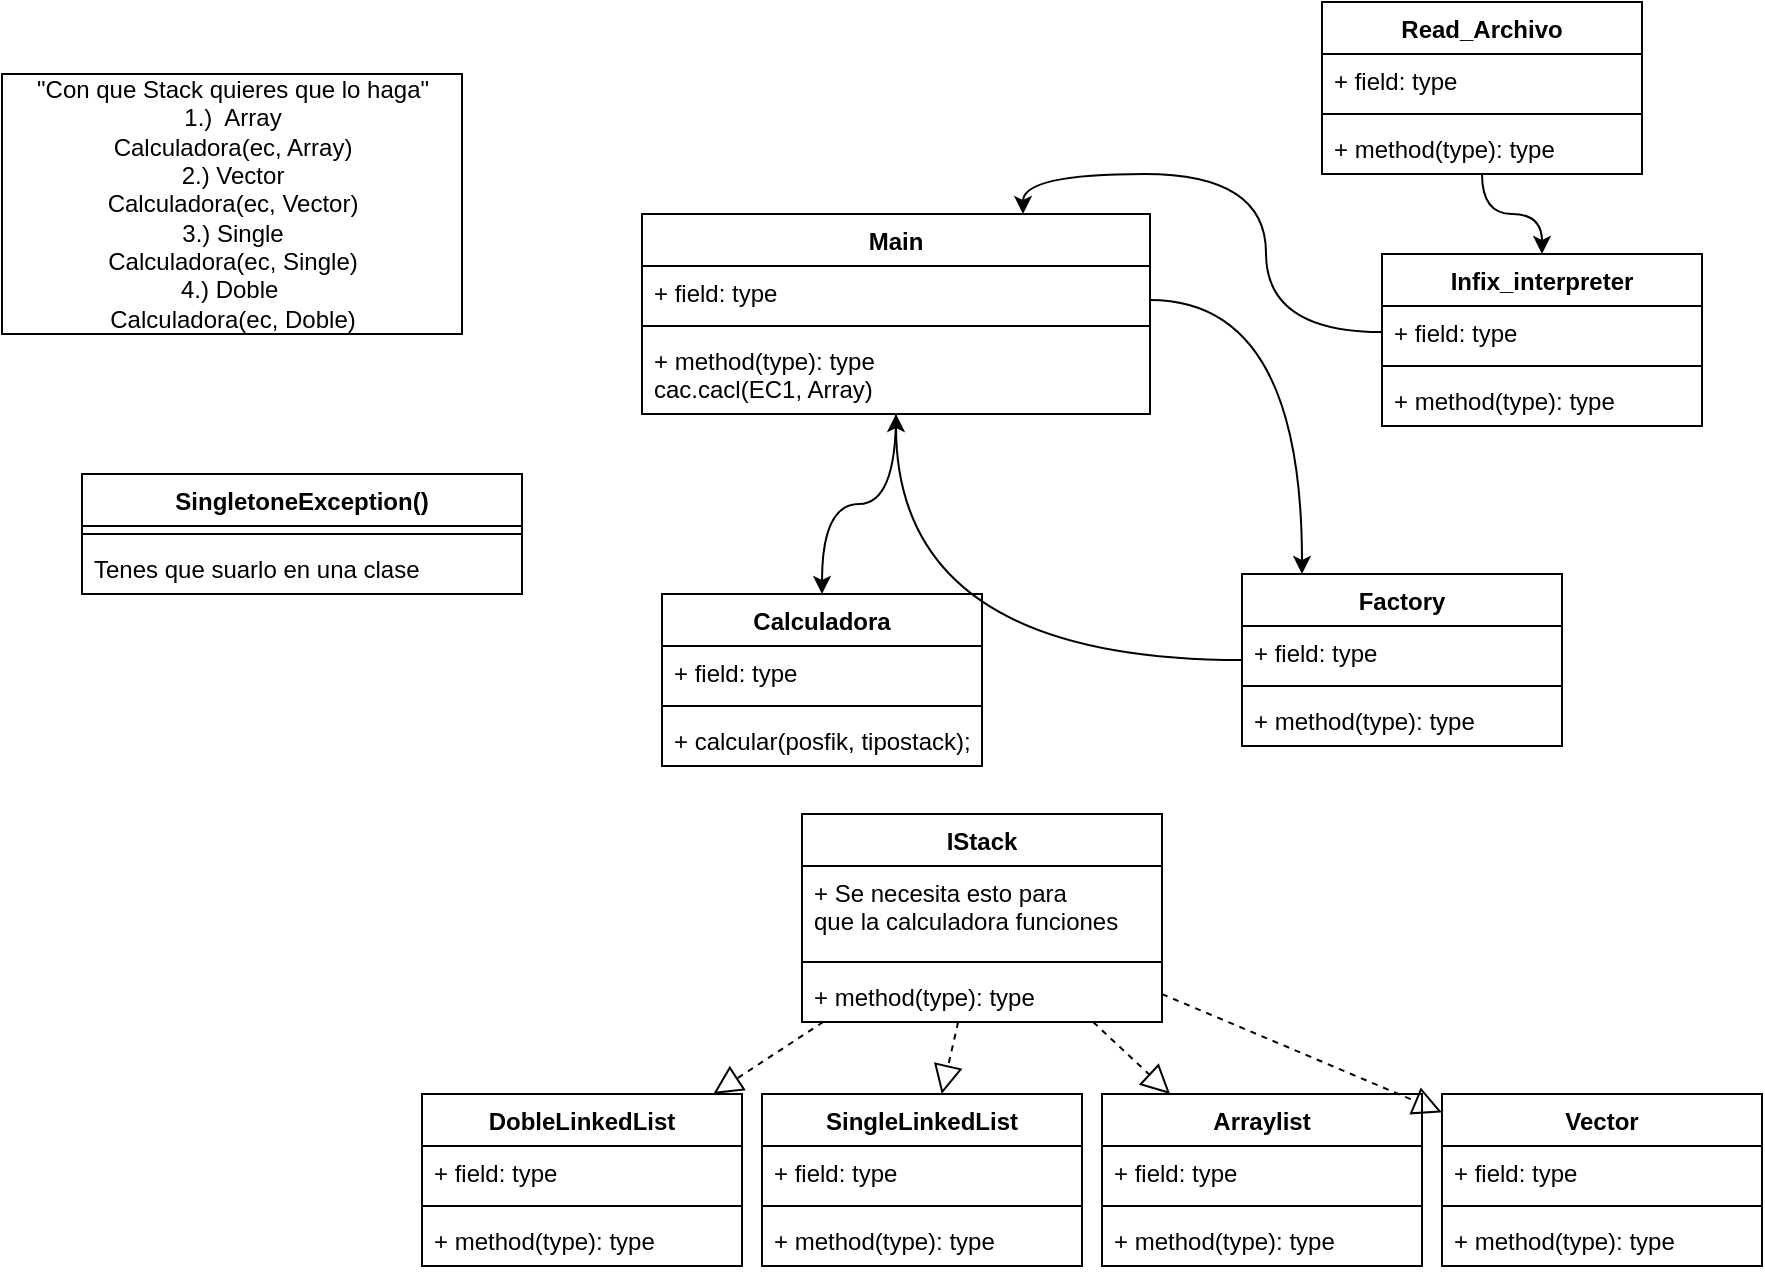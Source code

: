 <mxfile version="16.5.1" type="device"><diagram id="Z2JmUcESO6670rMh6p1K" name="Página-1"><mxGraphModel dx="1556" dy="927" grid="1" gridSize="10" guides="1" tooltips="1" connect="1" arrows="1" fold="1" page="1" pageScale="1" pageWidth="827" pageHeight="1169" math="0" shadow="0"><root><mxCell id="0"/><mxCell id="1" parent="0"/><mxCell id="iQRHdOrZ3TxMYziCjv4A-1" value="DobleLinkedList" style="swimlane;fontStyle=1;align=center;verticalAlign=top;childLayout=stackLayout;horizontal=1;startSize=26;horizontalStack=0;resizeParent=1;resizeParentMax=0;resizeLast=0;collapsible=1;marginBottom=0;" vertex="1" parent="1"><mxGeometry x="50" y="650" width="160" height="86" as="geometry"/></mxCell><mxCell id="iQRHdOrZ3TxMYziCjv4A-2" value="+ field: type" style="text;strokeColor=none;fillColor=none;align=left;verticalAlign=top;spacingLeft=4;spacingRight=4;overflow=hidden;rotatable=0;points=[[0,0.5],[1,0.5]];portConstraint=eastwest;" vertex="1" parent="iQRHdOrZ3TxMYziCjv4A-1"><mxGeometry y="26" width="160" height="26" as="geometry"/></mxCell><mxCell id="iQRHdOrZ3TxMYziCjv4A-3" value="" style="line;strokeWidth=1;fillColor=none;align=left;verticalAlign=middle;spacingTop=-1;spacingLeft=3;spacingRight=3;rotatable=0;labelPosition=right;points=[];portConstraint=eastwest;" vertex="1" parent="iQRHdOrZ3TxMYziCjv4A-1"><mxGeometry y="52" width="160" height="8" as="geometry"/></mxCell><mxCell id="iQRHdOrZ3TxMYziCjv4A-4" value="+ method(type): type" style="text;strokeColor=none;fillColor=none;align=left;verticalAlign=top;spacingLeft=4;spacingRight=4;overflow=hidden;rotatable=0;points=[[0,0.5],[1,0.5]];portConstraint=eastwest;" vertex="1" parent="iQRHdOrZ3TxMYziCjv4A-1"><mxGeometry y="60" width="160" height="26" as="geometry"/></mxCell><mxCell id="iQRHdOrZ3TxMYziCjv4A-59" style="edgeStyle=orthogonalEdgeStyle;rounded=0;orthogonalLoop=1;jettySize=auto;html=1;curved=1;" edge="1" parent="1" source="iQRHdOrZ3TxMYziCjv4A-5" target="iQRHdOrZ3TxMYziCjv4A-38"><mxGeometry relative="1" as="geometry"><Array as="points"><mxPoint x="490" y="253"/></Array></mxGeometry></mxCell><mxCell id="iQRHdOrZ3TxMYziCjv4A-63" style="edgeStyle=orthogonalEdgeStyle;curved=1;rounded=0;orthogonalLoop=1;jettySize=auto;html=1;" edge="1" parent="1" source="iQRHdOrZ3TxMYziCjv4A-5" target="iQRHdOrZ3TxMYziCjv4A-21"><mxGeometry relative="1" as="geometry"/></mxCell><mxCell id="iQRHdOrZ3TxMYziCjv4A-5" value="Main" style="swimlane;fontStyle=1;align=center;verticalAlign=top;childLayout=stackLayout;horizontal=1;startSize=26;horizontalStack=0;resizeParent=1;resizeParentMax=0;resizeLast=0;collapsible=1;marginBottom=0;" vertex="1" parent="1"><mxGeometry x="160" y="210" width="254" height="100" as="geometry"/></mxCell><mxCell id="iQRHdOrZ3TxMYziCjv4A-6" value="+ field: type" style="text;strokeColor=none;fillColor=none;align=left;verticalAlign=top;spacingLeft=4;spacingRight=4;overflow=hidden;rotatable=0;points=[[0,0.5],[1,0.5]];portConstraint=eastwest;" vertex="1" parent="iQRHdOrZ3TxMYziCjv4A-5"><mxGeometry y="26" width="254" height="26" as="geometry"/></mxCell><mxCell id="iQRHdOrZ3TxMYziCjv4A-7" value="" style="line;strokeWidth=1;fillColor=none;align=left;verticalAlign=middle;spacingTop=-1;spacingLeft=3;spacingRight=3;rotatable=0;labelPosition=right;points=[];portConstraint=eastwest;" vertex="1" parent="iQRHdOrZ3TxMYziCjv4A-5"><mxGeometry y="52" width="254" height="8" as="geometry"/></mxCell><mxCell id="iQRHdOrZ3TxMYziCjv4A-8" value="+ method(type): type&#10;cac.cacl(EC1, Array)" style="text;strokeColor=none;fillColor=none;align=left;verticalAlign=top;spacingLeft=4;spacingRight=4;overflow=hidden;rotatable=0;points=[[0,0.5],[1,0.5]];portConstraint=eastwest;" vertex="1" parent="iQRHdOrZ3TxMYziCjv4A-5"><mxGeometry y="60" width="254" height="40" as="geometry"/></mxCell><mxCell id="iQRHdOrZ3TxMYziCjv4A-9" value="SingleLinkedList" style="swimlane;fontStyle=1;align=center;verticalAlign=top;childLayout=stackLayout;horizontal=1;startSize=26;horizontalStack=0;resizeParent=1;resizeParentMax=0;resizeLast=0;collapsible=1;marginBottom=0;" vertex="1" parent="1"><mxGeometry x="220" y="650" width="160" height="86" as="geometry"/></mxCell><mxCell id="iQRHdOrZ3TxMYziCjv4A-10" value="+ field: type" style="text;strokeColor=none;fillColor=none;align=left;verticalAlign=top;spacingLeft=4;spacingRight=4;overflow=hidden;rotatable=0;points=[[0,0.5],[1,0.5]];portConstraint=eastwest;" vertex="1" parent="iQRHdOrZ3TxMYziCjv4A-9"><mxGeometry y="26" width="160" height="26" as="geometry"/></mxCell><mxCell id="iQRHdOrZ3TxMYziCjv4A-11" value="" style="line;strokeWidth=1;fillColor=none;align=left;verticalAlign=middle;spacingTop=-1;spacingLeft=3;spacingRight=3;rotatable=0;labelPosition=right;points=[];portConstraint=eastwest;" vertex="1" parent="iQRHdOrZ3TxMYziCjv4A-9"><mxGeometry y="52" width="160" height="8" as="geometry"/></mxCell><mxCell id="iQRHdOrZ3TxMYziCjv4A-12" value="+ method(type): type" style="text;strokeColor=none;fillColor=none;align=left;verticalAlign=top;spacingLeft=4;spacingRight=4;overflow=hidden;rotatable=0;points=[[0,0.5],[1,0.5]];portConstraint=eastwest;" vertex="1" parent="iQRHdOrZ3TxMYziCjv4A-9"><mxGeometry y="60" width="160" height="26" as="geometry"/></mxCell><mxCell id="iQRHdOrZ3TxMYziCjv4A-17" value="IStack" style="swimlane;fontStyle=1;align=center;verticalAlign=top;childLayout=stackLayout;horizontal=1;startSize=26;horizontalStack=0;resizeParent=1;resizeParentMax=0;resizeLast=0;collapsible=1;marginBottom=0;" vertex="1" parent="1"><mxGeometry x="240" y="510" width="180" height="104" as="geometry"/></mxCell><mxCell id="iQRHdOrZ3TxMYziCjv4A-18" value="+ Se necesita esto para &#10;que la calculadora funciones " style="text;strokeColor=none;fillColor=none;align=left;verticalAlign=top;spacingLeft=4;spacingRight=4;overflow=hidden;rotatable=0;points=[[0,0.5],[1,0.5]];portConstraint=eastwest;" vertex="1" parent="iQRHdOrZ3TxMYziCjv4A-17"><mxGeometry y="26" width="180" height="44" as="geometry"/></mxCell><mxCell id="iQRHdOrZ3TxMYziCjv4A-19" value="" style="line;strokeWidth=1;fillColor=none;align=left;verticalAlign=middle;spacingTop=-1;spacingLeft=3;spacingRight=3;rotatable=0;labelPosition=right;points=[];portConstraint=eastwest;" vertex="1" parent="iQRHdOrZ3TxMYziCjv4A-17"><mxGeometry y="70" width="180" height="8" as="geometry"/></mxCell><mxCell id="iQRHdOrZ3TxMYziCjv4A-20" value="+ method(type): type" style="text;strokeColor=none;fillColor=none;align=left;verticalAlign=top;spacingLeft=4;spacingRight=4;overflow=hidden;rotatable=0;points=[[0,0.5],[1,0.5]];portConstraint=eastwest;" vertex="1" parent="iQRHdOrZ3TxMYziCjv4A-17"><mxGeometry y="78" width="180" height="26" as="geometry"/></mxCell><mxCell id="iQRHdOrZ3TxMYziCjv4A-21" value="Calculadora" style="swimlane;fontStyle=1;align=center;verticalAlign=top;childLayout=stackLayout;horizontal=1;startSize=26;horizontalStack=0;resizeParent=1;resizeParentMax=0;resizeLast=0;collapsible=1;marginBottom=0;" vertex="1" parent="1"><mxGeometry x="170" y="400" width="160" height="86" as="geometry"/></mxCell><mxCell id="iQRHdOrZ3TxMYziCjv4A-22" value="+ field: type" style="text;strokeColor=none;fillColor=none;align=left;verticalAlign=top;spacingLeft=4;spacingRight=4;overflow=hidden;rotatable=0;points=[[0,0.5],[1,0.5]];portConstraint=eastwest;" vertex="1" parent="iQRHdOrZ3TxMYziCjv4A-21"><mxGeometry y="26" width="160" height="26" as="geometry"/></mxCell><mxCell id="iQRHdOrZ3TxMYziCjv4A-23" value="" style="line;strokeWidth=1;fillColor=none;align=left;verticalAlign=middle;spacingTop=-1;spacingLeft=3;spacingRight=3;rotatable=0;labelPosition=right;points=[];portConstraint=eastwest;" vertex="1" parent="iQRHdOrZ3TxMYziCjv4A-21"><mxGeometry y="52" width="160" height="8" as="geometry"/></mxCell><mxCell id="iQRHdOrZ3TxMYziCjv4A-24" value="+ calcular(posfik, tipostack);" style="text;strokeColor=none;fillColor=none;align=left;verticalAlign=top;spacingLeft=4;spacingRight=4;overflow=hidden;rotatable=0;points=[[0,0.5],[1,0.5]];portConstraint=eastwest;" vertex="1" parent="iQRHdOrZ3TxMYziCjv4A-21"><mxGeometry y="60" width="160" height="26" as="geometry"/></mxCell><mxCell id="iQRHdOrZ3TxMYziCjv4A-25" value="Infix_interpreter" style="swimlane;fontStyle=1;align=center;verticalAlign=top;childLayout=stackLayout;horizontal=1;startSize=26;horizontalStack=0;resizeParent=1;resizeParentMax=0;resizeLast=0;collapsible=1;marginBottom=0;" vertex="1" parent="1"><mxGeometry x="530" y="230" width="160" height="86" as="geometry"/></mxCell><mxCell id="iQRHdOrZ3TxMYziCjv4A-26" value="+ field: type" style="text;strokeColor=none;fillColor=none;align=left;verticalAlign=top;spacingLeft=4;spacingRight=4;overflow=hidden;rotatable=0;points=[[0,0.5],[1,0.5]];portConstraint=eastwest;" vertex="1" parent="iQRHdOrZ3TxMYziCjv4A-25"><mxGeometry y="26" width="160" height="26" as="geometry"/></mxCell><mxCell id="iQRHdOrZ3TxMYziCjv4A-27" value="" style="line;strokeWidth=1;fillColor=none;align=left;verticalAlign=middle;spacingTop=-1;spacingLeft=3;spacingRight=3;rotatable=0;labelPosition=right;points=[];portConstraint=eastwest;" vertex="1" parent="iQRHdOrZ3TxMYziCjv4A-25"><mxGeometry y="52" width="160" height="8" as="geometry"/></mxCell><mxCell id="iQRHdOrZ3TxMYziCjv4A-28" value="+ method(type): type" style="text;strokeColor=none;fillColor=none;align=left;verticalAlign=top;spacingLeft=4;spacingRight=4;overflow=hidden;rotatable=0;points=[[0,0.5],[1,0.5]];portConstraint=eastwest;" vertex="1" parent="iQRHdOrZ3TxMYziCjv4A-25"><mxGeometry y="60" width="160" height="26" as="geometry"/></mxCell><mxCell id="iQRHdOrZ3TxMYziCjv4A-60" style="edgeStyle=orthogonalEdgeStyle;curved=1;rounded=0;orthogonalLoop=1;jettySize=auto;html=1;" edge="1" parent="1" source="iQRHdOrZ3TxMYziCjv4A-29" target="iQRHdOrZ3TxMYziCjv4A-25"><mxGeometry relative="1" as="geometry"/></mxCell><mxCell id="iQRHdOrZ3TxMYziCjv4A-29" value="Read_Archivo" style="swimlane;fontStyle=1;align=center;verticalAlign=top;childLayout=stackLayout;horizontal=1;startSize=26;horizontalStack=0;resizeParent=1;resizeParentMax=0;resizeLast=0;collapsible=1;marginBottom=0;" vertex="1" parent="1"><mxGeometry x="500" y="104" width="160" height="86" as="geometry"/></mxCell><mxCell id="iQRHdOrZ3TxMYziCjv4A-30" value="+ field: type" style="text;strokeColor=none;fillColor=none;align=left;verticalAlign=top;spacingLeft=4;spacingRight=4;overflow=hidden;rotatable=0;points=[[0,0.5],[1,0.5]];portConstraint=eastwest;" vertex="1" parent="iQRHdOrZ3TxMYziCjv4A-29"><mxGeometry y="26" width="160" height="26" as="geometry"/></mxCell><mxCell id="iQRHdOrZ3TxMYziCjv4A-31" value="" style="line;strokeWidth=1;fillColor=none;align=left;verticalAlign=middle;spacingTop=-1;spacingLeft=3;spacingRight=3;rotatable=0;labelPosition=right;points=[];portConstraint=eastwest;" vertex="1" parent="iQRHdOrZ3TxMYziCjv4A-29"><mxGeometry y="52" width="160" height="8" as="geometry"/></mxCell><mxCell id="iQRHdOrZ3TxMYziCjv4A-32" value="+ method(type): type" style="text;strokeColor=none;fillColor=none;align=left;verticalAlign=top;spacingLeft=4;spacingRight=4;overflow=hidden;rotatable=0;points=[[0,0.5],[1,0.5]];portConstraint=eastwest;" vertex="1" parent="iQRHdOrZ3TxMYziCjv4A-29"><mxGeometry y="60" width="160" height="26" as="geometry"/></mxCell><mxCell id="iQRHdOrZ3TxMYziCjv4A-33" value="SingletoneException()" style="swimlane;fontStyle=1;align=center;verticalAlign=top;childLayout=stackLayout;horizontal=1;startSize=26;horizontalStack=0;resizeParent=1;resizeParentMax=0;resizeLast=0;collapsible=1;marginBottom=0;" vertex="1" parent="1"><mxGeometry x="-120" y="340" width="220" height="60" as="geometry"/></mxCell><mxCell id="iQRHdOrZ3TxMYziCjv4A-35" value="" style="line;strokeWidth=1;fillColor=none;align=left;verticalAlign=middle;spacingTop=-1;spacingLeft=3;spacingRight=3;rotatable=0;labelPosition=right;points=[];portConstraint=eastwest;" vertex="1" parent="iQRHdOrZ3TxMYziCjv4A-33"><mxGeometry y="26" width="220" height="8" as="geometry"/></mxCell><mxCell id="iQRHdOrZ3TxMYziCjv4A-36" value="Tenes que suarlo en una clase " style="text;strokeColor=none;fillColor=none;align=left;verticalAlign=top;spacingLeft=4;spacingRight=4;overflow=hidden;rotatable=0;points=[[0,0.5],[1,0.5]];portConstraint=eastwest;" vertex="1" parent="iQRHdOrZ3TxMYziCjv4A-33"><mxGeometry y="34" width="220" height="26" as="geometry"/></mxCell><mxCell id="iQRHdOrZ3TxMYziCjv4A-62" style="edgeStyle=orthogonalEdgeStyle;curved=1;rounded=0;orthogonalLoop=1;jettySize=auto;html=1;" edge="1" parent="1" source="iQRHdOrZ3TxMYziCjv4A-38" target="iQRHdOrZ3TxMYziCjv4A-5"><mxGeometry relative="1" as="geometry"/></mxCell><mxCell id="iQRHdOrZ3TxMYziCjv4A-38" value="Factory" style="swimlane;fontStyle=1;align=center;verticalAlign=top;childLayout=stackLayout;horizontal=1;startSize=26;horizontalStack=0;resizeParent=1;resizeParentMax=0;resizeLast=0;collapsible=1;marginBottom=0;" vertex="1" parent="1"><mxGeometry x="460" y="390" width="160" height="86" as="geometry"/></mxCell><mxCell id="iQRHdOrZ3TxMYziCjv4A-39" value="+ field: type" style="text;strokeColor=none;fillColor=none;align=left;verticalAlign=top;spacingLeft=4;spacingRight=4;overflow=hidden;rotatable=0;points=[[0,0.5],[1,0.5]];portConstraint=eastwest;" vertex="1" parent="iQRHdOrZ3TxMYziCjv4A-38"><mxGeometry y="26" width="160" height="26" as="geometry"/></mxCell><mxCell id="iQRHdOrZ3TxMYziCjv4A-40" value="" style="line;strokeWidth=1;fillColor=none;align=left;verticalAlign=middle;spacingTop=-1;spacingLeft=3;spacingRight=3;rotatable=0;labelPosition=right;points=[];portConstraint=eastwest;" vertex="1" parent="iQRHdOrZ3TxMYziCjv4A-38"><mxGeometry y="52" width="160" height="8" as="geometry"/></mxCell><mxCell id="iQRHdOrZ3TxMYziCjv4A-41" value="+ method(type): type" style="text;strokeColor=none;fillColor=none;align=left;verticalAlign=top;spacingLeft=4;spacingRight=4;overflow=hidden;rotatable=0;points=[[0,0.5],[1,0.5]];portConstraint=eastwest;" vertex="1" parent="iQRHdOrZ3TxMYziCjv4A-38"><mxGeometry y="60" width="160" height="26" as="geometry"/></mxCell><mxCell id="iQRHdOrZ3TxMYziCjv4A-47" value="Arraylist" style="swimlane;fontStyle=1;align=center;verticalAlign=top;childLayout=stackLayout;horizontal=1;startSize=26;horizontalStack=0;resizeParent=1;resizeParentMax=0;resizeLast=0;collapsible=1;marginBottom=0;" vertex="1" parent="1"><mxGeometry x="390" y="650" width="160" height="86" as="geometry"/></mxCell><mxCell id="iQRHdOrZ3TxMYziCjv4A-48" value="+ field: type" style="text;strokeColor=none;fillColor=none;align=left;verticalAlign=top;spacingLeft=4;spacingRight=4;overflow=hidden;rotatable=0;points=[[0,0.5],[1,0.5]];portConstraint=eastwest;" vertex="1" parent="iQRHdOrZ3TxMYziCjv4A-47"><mxGeometry y="26" width="160" height="26" as="geometry"/></mxCell><mxCell id="iQRHdOrZ3TxMYziCjv4A-49" value="" style="line;strokeWidth=1;fillColor=none;align=left;verticalAlign=middle;spacingTop=-1;spacingLeft=3;spacingRight=3;rotatable=0;labelPosition=right;points=[];portConstraint=eastwest;" vertex="1" parent="iQRHdOrZ3TxMYziCjv4A-47"><mxGeometry y="52" width="160" height="8" as="geometry"/></mxCell><mxCell id="iQRHdOrZ3TxMYziCjv4A-50" value="+ method(type): type" style="text;strokeColor=none;fillColor=none;align=left;verticalAlign=top;spacingLeft=4;spacingRight=4;overflow=hidden;rotatable=0;points=[[0,0.5],[1,0.5]];portConstraint=eastwest;" vertex="1" parent="iQRHdOrZ3TxMYziCjv4A-47"><mxGeometry y="60" width="160" height="26" as="geometry"/></mxCell><mxCell id="iQRHdOrZ3TxMYziCjv4A-51" value="Vector" style="swimlane;fontStyle=1;align=center;verticalAlign=top;childLayout=stackLayout;horizontal=1;startSize=26;horizontalStack=0;resizeParent=1;resizeParentMax=0;resizeLast=0;collapsible=1;marginBottom=0;" vertex="1" parent="1"><mxGeometry x="560" y="650" width="160" height="86" as="geometry"/></mxCell><mxCell id="iQRHdOrZ3TxMYziCjv4A-52" value="+ field: type" style="text;strokeColor=none;fillColor=none;align=left;verticalAlign=top;spacingLeft=4;spacingRight=4;overflow=hidden;rotatable=0;points=[[0,0.5],[1,0.5]];portConstraint=eastwest;" vertex="1" parent="iQRHdOrZ3TxMYziCjv4A-51"><mxGeometry y="26" width="160" height="26" as="geometry"/></mxCell><mxCell id="iQRHdOrZ3TxMYziCjv4A-53" value="" style="line;strokeWidth=1;fillColor=none;align=left;verticalAlign=middle;spacingTop=-1;spacingLeft=3;spacingRight=3;rotatable=0;labelPosition=right;points=[];portConstraint=eastwest;" vertex="1" parent="iQRHdOrZ3TxMYziCjv4A-51"><mxGeometry y="52" width="160" height="8" as="geometry"/></mxCell><mxCell id="iQRHdOrZ3TxMYziCjv4A-54" value="+ method(type): type" style="text;strokeColor=none;fillColor=none;align=left;verticalAlign=top;spacingLeft=4;spacingRight=4;overflow=hidden;rotatable=0;points=[[0,0.5],[1,0.5]];portConstraint=eastwest;" vertex="1" parent="iQRHdOrZ3TxMYziCjv4A-51"><mxGeometry y="60" width="160" height="26" as="geometry"/></mxCell><mxCell id="iQRHdOrZ3TxMYziCjv4A-55" value="" style="endArrow=block;dashed=1;endFill=0;endSize=12;html=1;rounded=0;" edge="1" parent="1" source="iQRHdOrZ3TxMYziCjv4A-17" target="iQRHdOrZ3TxMYziCjv4A-1"><mxGeometry width="160" relative="1" as="geometry"><mxPoint x="330" y="530" as="sourcePoint"/><mxPoint x="490" y="530" as="targetPoint"/></mxGeometry></mxCell><mxCell id="iQRHdOrZ3TxMYziCjv4A-56" value="" style="endArrow=block;dashed=1;endFill=0;endSize=12;html=1;rounded=0;" edge="1" parent="1" source="iQRHdOrZ3TxMYziCjv4A-17" target="iQRHdOrZ3TxMYziCjv4A-9"><mxGeometry width="160" relative="1" as="geometry"><mxPoint x="260.611" y="624" as="sourcePoint"/><mxPoint x="205.649" y="660" as="targetPoint"/></mxGeometry></mxCell><mxCell id="iQRHdOrZ3TxMYziCjv4A-57" value="" style="endArrow=block;dashed=1;endFill=0;endSize=12;html=1;rounded=0;" edge="1" parent="1" source="iQRHdOrZ3TxMYziCjv4A-17" target="iQRHdOrZ3TxMYziCjv4A-47"><mxGeometry width="160" relative="1" as="geometry"><mxPoint x="270.611" y="634" as="sourcePoint"/><mxPoint x="215.649" y="670" as="targetPoint"/></mxGeometry></mxCell><mxCell id="iQRHdOrZ3TxMYziCjv4A-58" value="" style="endArrow=block;dashed=1;endFill=0;endSize=12;html=1;rounded=0;" edge="1" parent="1" source="iQRHdOrZ3TxMYziCjv4A-17" target="iQRHdOrZ3TxMYziCjv4A-51"><mxGeometry width="160" relative="1" as="geometry"><mxPoint x="280.611" y="644" as="sourcePoint"/><mxPoint x="225.649" y="680" as="targetPoint"/></mxGeometry></mxCell><mxCell id="iQRHdOrZ3TxMYziCjv4A-61" style="edgeStyle=orthogonalEdgeStyle;curved=1;rounded=0;orthogonalLoop=1;jettySize=auto;html=1;entryX=0.75;entryY=0;entryDx=0;entryDy=0;" edge="1" parent="1" source="iQRHdOrZ3TxMYziCjv4A-26" target="iQRHdOrZ3TxMYziCjv4A-5"><mxGeometry relative="1" as="geometry"/></mxCell><mxCell id="iQRHdOrZ3TxMYziCjv4A-64" value="&quot;Con que Stack quieres que lo haga&quot;&lt;br&gt;1.)&amp;nbsp; Array&lt;br&gt;&lt;span&gt;&#9;&lt;/span&gt;&lt;span&gt;&#9;&lt;/span&gt;Calculadora(ec, Array)&lt;br&gt;2.) Vector&lt;br&gt;Calculadora(ec, Vector)&lt;br&gt;3.) Single&lt;br&gt;Calculadora(ec, Single)&lt;br&gt;4.) Doble&amp;nbsp;&lt;br&gt;Calculadora(ec, Doble)" style="html=1;" vertex="1" parent="1"><mxGeometry x="-160" y="140" width="230" height="130" as="geometry"/></mxCell></root></mxGraphModel></diagram></mxfile>